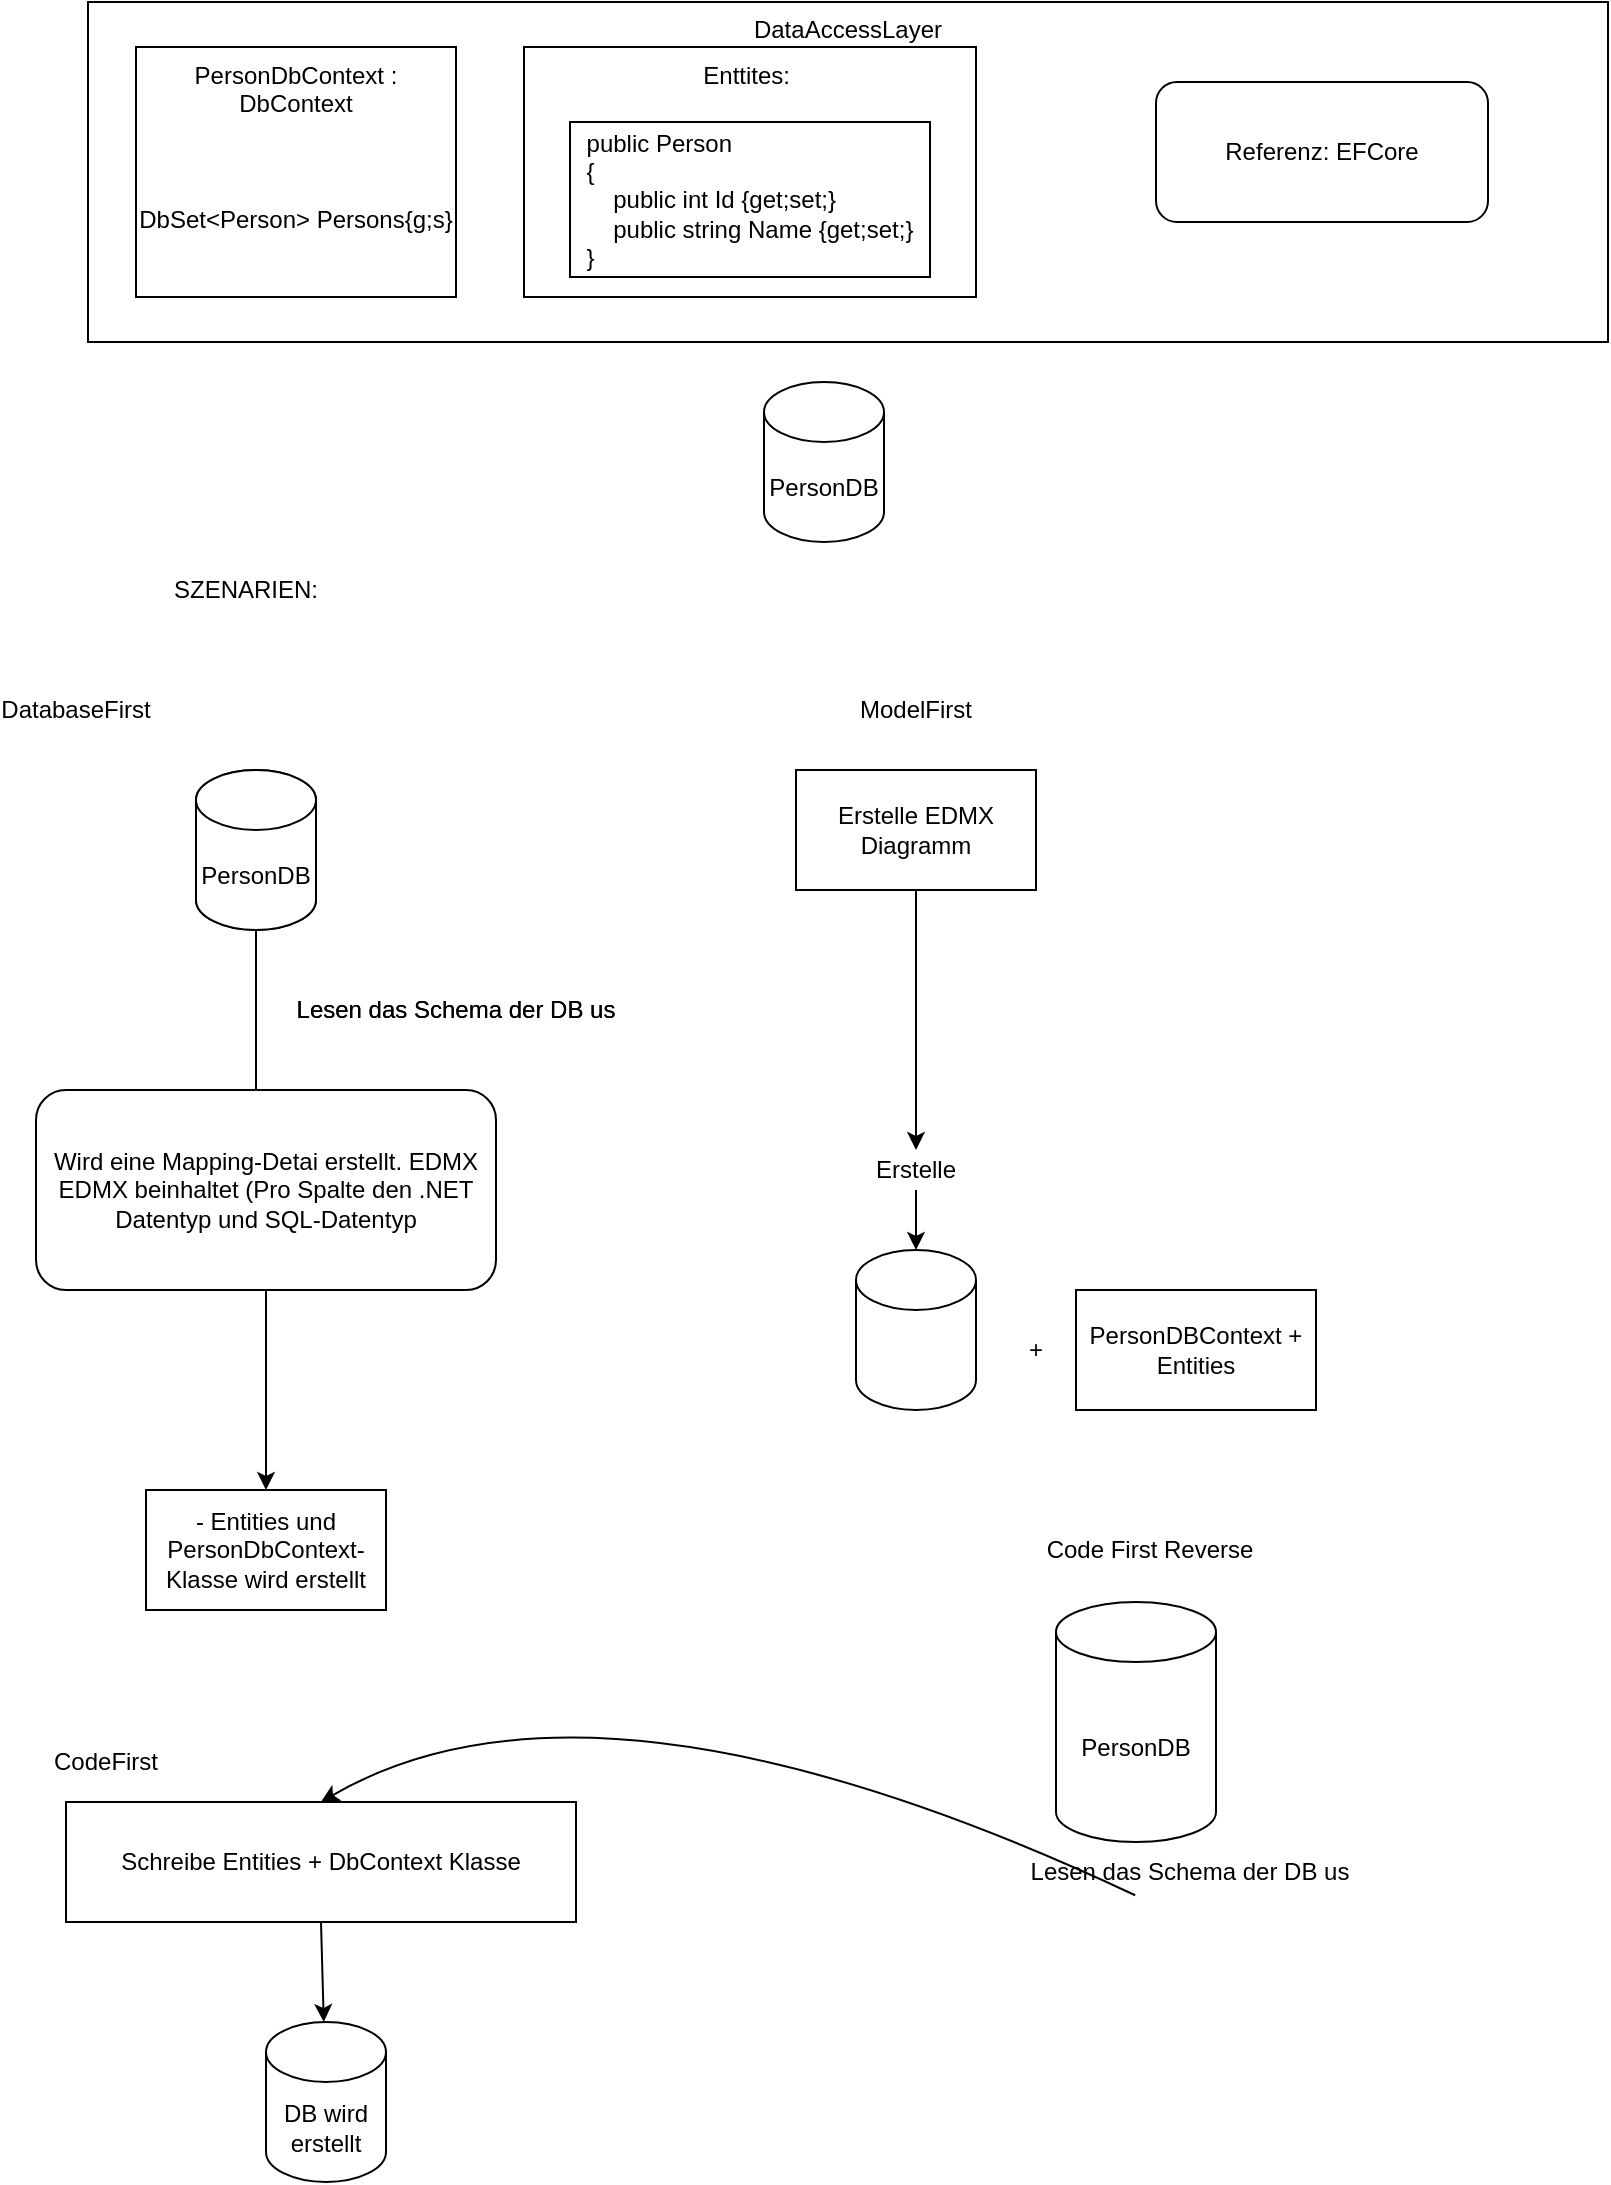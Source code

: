 <mxfile version="14.6.12" type="device"><diagram id="xlv0uoGOoCwPBaAjGu1k" name="Page-1"><mxGraphModel dx="1117" dy="-499" grid="1" gridSize="10" guides="1" tooltips="1" connect="1" arrows="1" fold="1" page="1" pageScale="1" pageWidth="827" pageHeight="1169" math="0" shadow="0"><root><mxCell id="0"/><mxCell id="1" parent="0"/><mxCell id="bJdolLAYrYOuI-WneImm-1" value="PersonDB" style="shape=cylinder3;whiteSpace=wrap;html=1;boundedLbl=1;backgroundOutline=1;size=15;" vertex="1" parent="1"><mxGeometry x="384" y="1400" width="60" height="80" as="geometry"/></mxCell><mxCell id="bJdolLAYrYOuI-WneImm-4" value="DataAccessLayer" style="rounded=0;whiteSpace=wrap;html=1;verticalAlign=top;" vertex="1" parent="1"><mxGeometry x="46" y="1210" width="760" height="170" as="geometry"/></mxCell><mxCell id="bJdolLAYrYOuI-WneImm-5" value="PersonDbContext : DbContext&lt;br&gt;&lt;br&gt;&lt;br&gt;&lt;br&gt;DbSet&amp;lt;Person&amp;gt; Persons{g;s}" style="rounded=0;whiteSpace=wrap;html=1;verticalAlign=top;" vertex="1" parent="1"><mxGeometry x="70" y="1232.5" width="160" height="125" as="geometry"/></mxCell><mxCell id="bJdolLAYrYOuI-WneImm-6" value="Referenz: EFCore" style="rounded=1;whiteSpace=wrap;html=1;" vertex="1" parent="1"><mxGeometry x="580" y="1250" width="166" height="70" as="geometry"/></mxCell><mxCell id="bJdolLAYrYOuI-WneImm-7" value="Enttites:&amp;nbsp;" style="rounded=0;whiteSpace=wrap;html=1;verticalAlign=top;" vertex="1" parent="1"><mxGeometry x="264" y="1232.5" width="226" height="125" as="geometry"/></mxCell><mxCell id="bJdolLAYrYOuI-WneImm-8" value="&lt;div style=&quot;text-align: left&quot;&gt;&lt;span&gt;public Person&amp;nbsp;&lt;/span&gt;&lt;/div&gt;&lt;div style=&quot;text-align: left&quot;&gt;&lt;span&gt;{&lt;/span&gt;&lt;/div&gt;&lt;div style=&quot;text-align: left&quot;&gt;&lt;span&gt;&amp;nbsp; &amp;nbsp; public int Id {get;set;}&lt;/span&gt;&lt;/div&gt;&lt;div style=&quot;text-align: left&quot;&gt;&lt;span&gt;&amp;nbsp; &amp;nbsp; public string Name {get;set;}&lt;/span&gt;&lt;/div&gt;&lt;div style=&quot;text-align: left&quot;&gt;&lt;span&gt;}&lt;/span&gt;&lt;/div&gt;" style="rounded=0;whiteSpace=wrap;html=1;" vertex="1" parent="1"><mxGeometry x="287" y="1270" width="180" height="77.5" as="geometry"/></mxCell><mxCell id="bJdolLAYrYOuI-WneImm-10" value="Erstelle EDMX Diagramm" style="rounded=0;whiteSpace=wrap;html=1;" vertex="1" parent="1"><mxGeometry x="400" y="1594" width="120" height="60" as="geometry"/></mxCell><mxCell id="bJdolLAYrYOuI-WneImm-11" value="SZENARIEN:" style="text;html=1;strokeColor=none;fillColor=none;align=center;verticalAlign=middle;whiteSpace=wrap;rounded=0;" vertex="1" parent="1"><mxGeometry x="30" y="1494" width="190" height="20" as="geometry"/></mxCell><mxCell id="bJdolLAYrYOuI-WneImm-12" value="DatabaseFirst" style="text;html=1;strokeColor=none;fillColor=none;align=center;verticalAlign=middle;whiteSpace=wrap;rounded=0;" vertex="1" parent="1"><mxGeometry x="20" y="1554" width="40" height="20" as="geometry"/></mxCell><mxCell id="bJdolLAYrYOuI-WneImm-13" value="PersonDB" style="shape=cylinder3;whiteSpace=wrap;html=1;boundedLbl=1;backgroundOutline=1;size=15;" vertex="1" parent="1"><mxGeometry x="100" y="1594" width="60" height="80" as="geometry"/></mxCell><mxCell id="bJdolLAYrYOuI-WneImm-14" value="" style="endArrow=classic;html=1;exitX=0.5;exitY=1;exitDx=0;exitDy=0;exitPerimeter=0;" edge="1" parent="1" source="bJdolLAYrYOuI-WneImm-13"><mxGeometry width="50" height="50" relative="1" as="geometry"><mxPoint x="290" y="1704" as="sourcePoint"/><mxPoint x="130" y="1794" as="targetPoint"/></mxGeometry></mxCell><mxCell id="bJdolLAYrYOuI-WneImm-16" value="Lesen das Schema der DB us" style="text;html=1;strokeColor=none;fillColor=none;align=center;verticalAlign=middle;whiteSpace=wrap;rounded=0;" vertex="1" parent="1"><mxGeometry x="130" y="1704" width="200" height="20" as="geometry"/></mxCell><mxCell id="bJdolLAYrYOuI-WneImm-17" value="Wird eine Mapping-Detai erstellt. EDMX&lt;br&gt;EDMX beinhaltet (Pro Spalte den .NET Datentyp und SQL-Datentyp" style="rounded=1;whiteSpace=wrap;html=1;" vertex="1" parent="1"><mxGeometry x="20" y="1754" width="230" height="100" as="geometry"/></mxCell><mxCell id="bJdolLAYrYOuI-WneImm-18" value="" style="endArrow=classic;html=1;exitX=0.5;exitY=1;exitDx=0;exitDy=0;" edge="1" parent="1" source="bJdolLAYrYOuI-WneImm-17" target="bJdolLAYrYOuI-WneImm-19"><mxGeometry width="50" height="50" relative="1" as="geometry"><mxPoint x="290" y="1854" as="sourcePoint"/><mxPoint x="135" y="1914" as="targetPoint"/></mxGeometry></mxCell><mxCell id="bJdolLAYrYOuI-WneImm-19" value="- Entities und PersonDbContext-Klasse wird erstellt" style="rounded=0;whiteSpace=wrap;html=1;" vertex="1" parent="1"><mxGeometry x="75" y="1954" width="120" height="60" as="geometry"/></mxCell><mxCell id="bJdolLAYrYOuI-WneImm-24" value="ModelFirst" style="text;html=1;strokeColor=none;fillColor=none;align=center;verticalAlign=middle;whiteSpace=wrap;rounded=0;" vertex="1" parent="1"><mxGeometry x="420" y="1554" width="80" height="20" as="geometry"/></mxCell><mxCell id="bJdolLAYrYOuI-WneImm-25" value="" style="endArrow=classic;html=1;exitX=0.5;exitY=1;exitDx=0;exitDy=0;" edge="1" parent="1" source="bJdolLAYrYOuI-WneImm-10" target="bJdolLAYrYOuI-WneImm-26"><mxGeometry width="50" height="50" relative="1" as="geometry"><mxPoint x="290" y="1834" as="sourcePoint"/><mxPoint x="460" y="1794" as="targetPoint"/></mxGeometry></mxCell><mxCell id="bJdolLAYrYOuI-WneImm-26" value="Erstelle" style="text;html=1;strokeColor=none;fillColor=none;align=center;verticalAlign=middle;whiteSpace=wrap;rounded=0;" vertex="1" parent="1"><mxGeometry x="440" y="1784" width="40" height="20" as="geometry"/></mxCell><mxCell id="bJdolLAYrYOuI-WneImm-27" value="" style="endArrow=classic;html=1;exitX=0.5;exitY=1;exitDx=0;exitDy=0;" edge="1" parent="1" source="bJdolLAYrYOuI-WneImm-26" target="bJdolLAYrYOuI-WneImm-28"><mxGeometry width="50" height="50" relative="1" as="geometry"><mxPoint x="290" y="1834" as="sourcePoint"/><mxPoint x="460" y="1874" as="targetPoint"/></mxGeometry></mxCell><mxCell id="bJdolLAYrYOuI-WneImm-28" value="" style="shape=cylinder3;whiteSpace=wrap;html=1;boundedLbl=1;backgroundOutline=1;size=15;" vertex="1" parent="1"><mxGeometry x="430" y="1834" width="60" height="80" as="geometry"/></mxCell><mxCell id="bJdolLAYrYOuI-WneImm-29" value="+" style="text;html=1;strokeColor=none;fillColor=none;align=center;verticalAlign=middle;whiteSpace=wrap;rounded=0;" vertex="1" parent="1"><mxGeometry x="500" y="1874" width="40" height="20" as="geometry"/></mxCell><mxCell id="bJdolLAYrYOuI-WneImm-30" value="PersonDBContext + Entities" style="rounded=0;whiteSpace=wrap;html=1;" vertex="1" parent="1"><mxGeometry x="540" y="1854" width="120" height="60" as="geometry"/></mxCell><mxCell id="bJdolLAYrYOuI-WneImm-31" value="CodeFirst" style="text;html=1;strokeColor=none;fillColor=none;align=center;verticalAlign=middle;whiteSpace=wrap;rounded=0;" vertex="1" parent="1"><mxGeometry x="35" y="2080" width="40" height="20" as="geometry"/></mxCell><mxCell id="bJdolLAYrYOuI-WneImm-32" value="Schreibe Entities + DbContext Klasse" style="rounded=0;whiteSpace=wrap;html=1;" vertex="1" parent="1"><mxGeometry x="35" y="2110" width="255" height="60" as="geometry"/></mxCell><mxCell id="bJdolLAYrYOuI-WneImm-33" value="" style="endArrow=classic;html=1;exitX=0.5;exitY=1;exitDx=0;exitDy=0;" edge="1" parent="1" source="bJdolLAYrYOuI-WneImm-32" target="bJdolLAYrYOuI-WneImm-34"><mxGeometry width="50" height="50" relative="1" as="geometry"><mxPoint x="320" y="2110" as="sourcePoint"/><mxPoint x="163" y="2240" as="targetPoint"/></mxGeometry></mxCell><mxCell id="bJdolLAYrYOuI-WneImm-34" value="DB wird erstellt" style="shape=cylinder3;whiteSpace=wrap;html=1;boundedLbl=1;backgroundOutline=1;size=15;" vertex="1" parent="1"><mxGeometry x="135" y="2220" width="60" height="80" as="geometry"/></mxCell><mxCell id="bJdolLAYrYOuI-WneImm-35" value="Code First Reverse" style="text;html=1;strokeColor=none;fillColor=none;align=center;verticalAlign=middle;whiteSpace=wrap;rounded=0;" vertex="1" parent="1"><mxGeometry x="497" y="1974" width="160" height="20" as="geometry"/></mxCell><mxCell id="bJdolLAYrYOuI-WneImm-36" value="PersonDB" style="shape=cylinder3;whiteSpace=wrap;html=1;boundedLbl=1;backgroundOutline=1;size=15;" vertex="1" parent="1"><mxGeometry x="100" y="1594" width="60" height="80" as="geometry"/></mxCell><mxCell id="bJdolLAYrYOuI-WneImm-37" value="Lesen das Schema der DB us" style="text;html=1;strokeColor=none;fillColor=none;align=center;verticalAlign=middle;whiteSpace=wrap;rounded=0;" vertex="1" parent="1"><mxGeometry x="130" y="1704" width="200" height="20" as="geometry"/></mxCell><mxCell id="bJdolLAYrYOuI-WneImm-38" value="PersonDB" style="shape=cylinder3;whiteSpace=wrap;html=1;boundedLbl=1;backgroundOutline=1;size=15;" vertex="1" parent="1"><mxGeometry x="530" y="2010" width="80" height="120" as="geometry"/></mxCell><mxCell id="bJdolLAYrYOuI-WneImm-39" value="Lesen das Schema der DB us" style="text;html=1;strokeColor=none;fillColor=none;align=center;verticalAlign=middle;whiteSpace=wrap;rounded=0;" vertex="1" parent="1"><mxGeometry x="497" y="2135" width="200" height="20" as="geometry"/></mxCell><mxCell id="bJdolLAYrYOuI-WneImm-40" value="" style="curved=1;endArrow=classic;html=1;exitX=0.363;exitY=1.081;exitDx=0;exitDy=0;exitPerimeter=0;entryX=0.5;entryY=0;entryDx=0;entryDy=0;" edge="1" parent="1" source="bJdolLAYrYOuI-WneImm-39" target="bJdolLAYrYOuI-WneImm-32"><mxGeometry width="50" height="50" relative="1" as="geometry"><mxPoint x="320" y="2390" as="sourcePoint"/><mxPoint x="370" y="2340" as="targetPoint"/><Array as="points"><mxPoint x="300" y="2030"/></Array></mxGeometry></mxCell></root></mxGraphModel></diagram></mxfile>